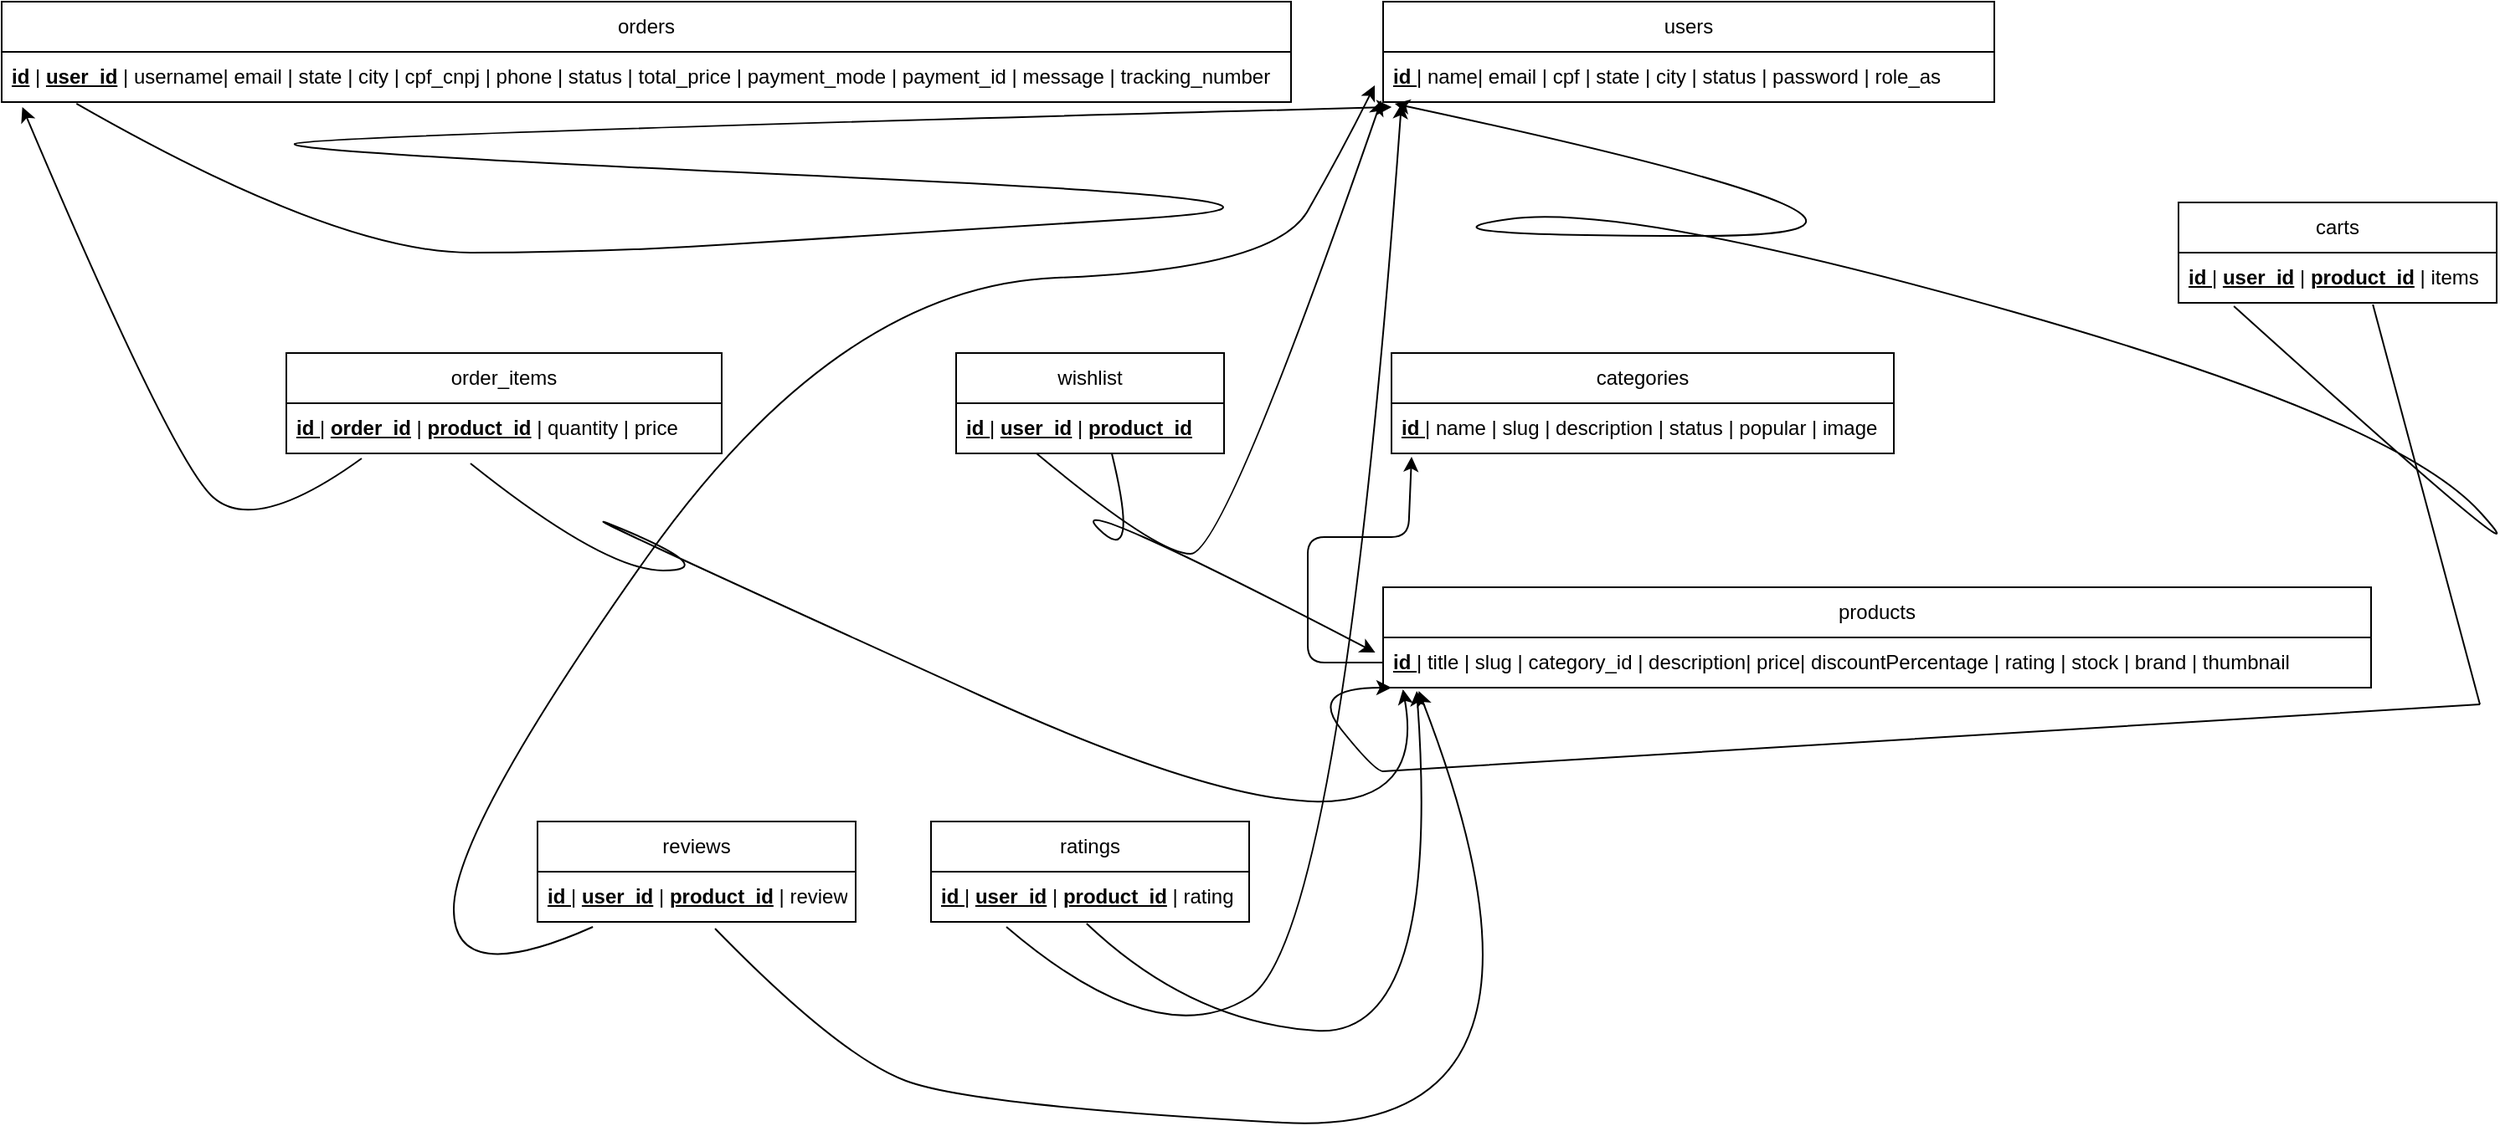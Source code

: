 <mxfile>
    <diagram id="UfsstzjUD8eeDXmjN6Fe" name="Page-1">
        <mxGraphModel dx="2236" dy="1887" grid="1" gridSize="10" guides="1" tooltips="1" connect="1" arrows="1" fold="1" page="1" pageScale="1" pageWidth="850" pageHeight="1100" math="0" shadow="0">
            <root>
                <mxCell id="0"/>
                <mxCell id="1" parent="0"/>
                <mxCell id="2" value="categories" style="swimlane;fontStyle=0;childLayout=stackLayout;horizontal=1;startSize=30;horizontalStack=0;resizeParent=1;resizeParentMax=0;resizeLast=0;collapsible=1;marginBottom=0;whiteSpace=wrap;html=1;" vertex="1" parent="1">
                    <mxGeometry x="20" y="70" width="300" height="60" as="geometry"/>
                </mxCell>
                <mxCell id="3" value="&lt;b&gt;&lt;u&gt;id &lt;/u&gt;&lt;/b&gt;| name | slug | description | status | popular | image" style="text;strokeColor=none;fillColor=none;align=left;verticalAlign=middle;spacingLeft=4;spacingRight=4;overflow=hidden;points=[[0,0.5],[1,0.5]];portConstraint=eastwest;rotatable=0;whiteSpace=wrap;html=1;" vertex="1" parent="2">
                    <mxGeometry y="30" width="300" height="30" as="geometry"/>
                </mxCell>
                <mxCell id="7" value="products" style="swimlane;fontStyle=0;childLayout=stackLayout;horizontal=1;startSize=30;horizontalStack=0;resizeParent=1;resizeParentMax=0;resizeLast=0;collapsible=1;marginBottom=0;whiteSpace=wrap;html=1;" vertex="1" parent="1">
                    <mxGeometry x="15" y="210" width="590" height="60" as="geometry"/>
                </mxCell>
                <mxCell id="8" value="&lt;b&gt;&lt;u&gt;id &lt;/u&gt;&lt;/b&gt;| title | slug | category_id | description| price| discountPercentage | rating | stock | brand | thumbnail" style="text;strokeColor=none;fillColor=none;align=left;verticalAlign=middle;spacingLeft=4;spacingRight=4;overflow=hidden;points=[[0,0.5],[1,0.5]];portConstraint=eastwest;rotatable=0;whiteSpace=wrap;html=1;" vertex="1" parent="7">
                    <mxGeometry y="30" width="590" height="30" as="geometry"/>
                </mxCell>
                <mxCell id="10" style="edgeStyle=none;html=1;exitX=0;exitY=0.5;exitDx=0;exitDy=0;entryX=0.04;entryY=1.067;entryDx=0;entryDy=0;entryPerimeter=0;" edge="1" parent="1" source="8" target="3">
                    <mxGeometry relative="1" as="geometry">
                        <mxPoint x="30" y="140" as="targetPoint"/>
                        <Array as="points">
                            <mxPoint x="-30" y="255"/>
                            <mxPoint x="-30" y="180"/>
                            <mxPoint x="30" y="180"/>
                        </Array>
                    </mxGeometry>
                </mxCell>
                <mxCell id="11" value="users" style="swimlane;fontStyle=0;childLayout=stackLayout;horizontal=1;startSize=30;horizontalStack=0;resizeParent=1;resizeParentMax=0;resizeLast=0;collapsible=1;marginBottom=0;whiteSpace=wrap;html=1;" vertex="1" parent="1">
                    <mxGeometry x="15" y="-140" width="365" height="60" as="geometry"/>
                </mxCell>
                <mxCell id="12" value="&lt;b&gt;&lt;u&gt;id &lt;/u&gt;&lt;/b&gt;| name| email | cpf | state | city | status | password | role_as" style="text;strokeColor=none;fillColor=none;align=left;verticalAlign=middle;spacingLeft=4;spacingRight=4;overflow=hidden;points=[[0,0.5],[1,0.5]];portConstraint=eastwest;rotatable=0;whiteSpace=wrap;html=1;" vertex="1" parent="11">
                    <mxGeometry y="30" width="365" height="30" as="geometry"/>
                </mxCell>
                <mxCell id="13" value="carts" style="swimlane;fontStyle=0;childLayout=stackLayout;horizontal=1;startSize=30;horizontalStack=0;resizeParent=1;resizeParentMax=0;resizeLast=0;collapsible=1;marginBottom=0;whiteSpace=wrap;html=1;" vertex="1" parent="1">
                    <mxGeometry x="490" y="-20" width="190" height="60" as="geometry"/>
                </mxCell>
                <mxCell id="14" value="&lt;b&gt;&lt;u&gt;id &lt;/u&gt;&lt;/b&gt;| &lt;b&gt;&lt;u&gt;user_id&lt;/u&gt;&lt;/b&gt; | &lt;b&gt;&lt;u&gt;product_id&lt;/u&gt;&lt;/b&gt; | items" style="text;strokeColor=none;fillColor=none;align=left;verticalAlign=middle;spacingLeft=4;spacingRight=4;overflow=hidden;points=[[0,0.5],[1,0.5]];portConstraint=eastwest;rotatable=0;whiteSpace=wrap;html=1;" vertex="1" parent="13">
                    <mxGeometry y="30" width="190" height="30" as="geometry"/>
                </mxCell>
                <mxCell id="15" value="" style="endArrow=none;html=1;entryX=0.611;entryY=1.033;entryDx=0;entryDy=0;entryPerimeter=0;" edge="1" parent="1" target="14">
                    <mxGeometry width="50" height="50" relative="1" as="geometry">
                        <mxPoint x="670" y="280" as="sourcePoint"/>
                        <mxPoint x="800" y="130" as="targetPoint"/>
                    </mxGeometry>
                </mxCell>
                <mxCell id="17" value="" style="curved=1;endArrow=classic;html=1;" edge="1" parent="1">
                    <mxGeometry width="50" height="50" relative="1" as="geometry">
                        <mxPoint x="670" y="280" as="sourcePoint"/>
                        <mxPoint x="20" y="270" as="targetPoint"/>
                        <Array as="points">
                            <mxPoint x="20" y="320"/>
                            <mxPoint x="10" y="320"/>
                            <mxPoint x="-30" y="270"/>
                        </Array>
                    </mxGeometry>
                </mxCell>
                <mxCell id="18" value="" style="curved=1;endArrow=classic;html=1;exitX=0.174;exitY=1.067;exitDx=0;exitDy=0;exitPerimeter=0;entryX=0.019;entryY=1.033;entryDx=0;entryDy=0;entryPerimeter=0;" edge="1" parent="1" source="14" target="12">
                    <mxGeometry width="50" height="50" relative="1" as="geometry">
                        <mxPoint x="720" y="170" as="sourcePoint"/>
                        <mxPoint x="40" y="-50" as="targetPoint"/>
                        <Array as="points">
                            <mxPoint x="720" y="220"/>
                            <mxPoint x="620" y="110"/>
                            <mxPoint x="160" y="-20"/>
                            <mxPoint x="20"/>
                            <mxPoint x="390"/>
                        </Array>
                    </mxGeometry>
                </mxCell>
                <mxCell id="23" value="orders" style="swimlane;fontStyle=0;childLayout=stackLayout;horizontal=1;startSize=30;horizontalStack=0;resizeParent=1;resizeParentMax=0;resizeLast=0;collapsible=1;marginBottom=0;whiteSpace=wrap;html=1;" vertex="1" parent="1">
                    <mxGeometry x="-810" y="-140" width="770" height="60" as="geometry"/>
                </mxCell>
                <mxCell id="24" value="&lt;b&gt;&lt;u&gt;id&lt;/u&gt;&lt;/b&gt;&amp;nbsp;| &lt;b&gt;&lt;u&gt;user_id&lt;/u&gt;&lt;/b&gt; | username| email | state | city | cpf_cnpj | phone | status | total_price | payment_mode | payment_id | message | tracking_number" style="text;strokeColor=none;fillColor=none;align=left;verticalAlign=middle;spacingLeft=4;spacingRight=4;overflow=hidden;points=[[0,0.5],[1,0.5]];portConstraint=eastwest;rotatable=0;whiteSpace=wrap;html=1;" vertex="1" parent="23">
                    <mxGeometry y="30" width="770" height="30" as="geometry"/>
                </mxCell>
                <mxCell id="25" value="" style="curved=1;endArrow=classic;html=1;exitX=0.058;exitY=1.033;exitDx=0;exitDy=0;exitPerimeter=0;entryX=0.014;entryY=1.1;entryDx=0;entryDy=0;entryPerimeter=0;" edge="1" parent="1" source="24" target="12">
                    <mxGeometry width="50" height="50" relative="1" as="geometry">
                        <mxPoint x="-660" y="10" as="sourcePoint"/>
                        <mxPoint x="-70" y="-60" as="targetPoint"/>
                        <Array as="points">
                            <mxPoint x="-610" y="10"/>
                            <mxPoint x="-450" y="10"/>
                            <mxPoint x="-300"/>
                            <mxPoint x="30" y="-20"/>
                            <mxPoint x="-640" y="-50"/>
                            <mxPoint x="-630" y="-60"/>
                        </Array>
                    </mxGeometry>
                </mxCell>
                <mxCell id="26" value="order_items" style="swimlane;fontStyle=0;childLayout=stackLayout;horizontal=1;startSize=30;horizontalStack=0;resizeParent=1;resizeParentMax=0;resizeLast=0;collapsible=1;marginBottom=0;whiteSpace=wrap;html=1;" vertex="1" parent="1">
                    <mxGeometry x="-640" y="70" width="260" height="60" as="geometry"/>
                </mxCell>
                <mxCell id="27" value="&lt;b&gt;&lt;u&gt;id &lt;/u&gt;&lt;/b&gt;| &lt;u&gt;&lt;b&gt;order_id&lt;/b&gt;&lt;/u&gt; | &lt;b&gt;&lt;u&gt;product_id&lt;/u&gt;&lt;/b&gt; | quantity | price&amp;nbsp;" style="text;strokeColor=none;fillColor=none;align=left;verticalAlign=middle;spacingLeft=4;spacingRight=4;overflow=hidden;points=[[0,0.5],[1,0.5]];portConstraint=eastwest;rotatable=0;whiteSpace=wrap;html=1;" vertex="1" parent="26">
                    <mxGeometry y="30" width="260" height="30" as="geometry"/>
                </mxCell>
                <mxCell id="28" value="" style="curved=1;endArrow=classic;html=1;exitX=0.173;exitY=1.1;exitDx=0;exitDy=0;exitPerimeter=0;entryX=0.016;entryY=1.1;entryDx=0;entryDy=0;entryPerimeter=0;" edge="1" parent="1" source="27" target="24">
                    <mxGeometry width="50" height="50" relative="1" as="geometry">
                        <mxPoint x="-600" y="180" as="sourcePoint"/>
                        <mxPoint x="-660" y="130" as="targetPoint"/>
                        <Array as="points">
                            <mxPoint x="-660" y="180"/>
                            <mxPoint x="-710" y="130"/>
                        </Array>
                    </mxGeometry>
                </mxCell>
                <mxCell id="29" value="" style="curved=1;endArrow=classic;html=1;exitX=0.423;exitY=1.2;exitDx=0;exitDy=0;exitPerimeter=0;entryX=0.02;entryY=1.033;entryDx=0;entryDy=0;entryPerimeter=0;" edge="1" parent="1" source="27" target="8">
                    <mxGeometry width="50" height="50" relative="1" as="geometry">
                        <mxPoint x="-500" y="200" as="sourcePoint"/>
                        <mxPoint x="60" y="350" as="targetPoint"/>
                        <Array as="points">
                            <mxPoint x="-450" y="200"/>
                            <mxPoint x="-380" y="200"/>
                            <mxPoint x="-500" y="150"/>
                            <mxPoint x="50" y="400"/>
                        </Array>
                    </mxGeometry>
                </mxCell>
                <mxCell id="30" value="wishlist" style="swimlane;fontStyle=0;childLayout=stackLayout;horizontal=1;startSize=30;horizontalStack=0;resizeParent=1;resizeParentMax=0;resizeLast=0;collapsible=1;marginBottom=0;whiteSpace=wrap;html=1;" vertex="1" parent="1">
                    <mxGeometry x="-240" y="70" width="160" height="60" as="geometry"/>
                </mxCell>
                <mxCell id="31" value="&lt;b&gt;&lt;u&gt;id &lt;/u&gt;&lt;/b&gt;| &lt;b&gt;&lt;u&gt;user_id&lt;/u&gt;&lt;/b&gt; | &lt;b&gt;&lt;u&gt;product_id&lt;/u&gt;&lt;/b&gt;" style="text;strokeColor=none;fillColor=none;align=left;verticalAlign=middle;spacingLeft=4;spacingRight=4;overflow=hidden;points=[[0,0.5],[1,0.5]];portConstraint=eastwest;rotatable=0;whiteSpace=wrap;html=1;" vertex="1" parent="30">
                    <mxGeometry y="30" width="160" height="30" as="geometry"/>
                </mxCell>
                <mxCell id="33" value="" style="curved=1;endArrow=classic;html=1;exitX=0.3;exitY=1;exitDx=0;exitDy=0;exitPerimeter=0;entryX=-0.003;entryY=0.967;entryDx=0;entryDy=0;entryPerimeter=0;" edge="1" parent="1" source="31" target="12">
                    <mxGeometry width="50" height="50" relative="1" as="geometry">
                        <mxPoint x="-170" y="190" as="sourcePoint"/>
                        <mxPoint x="-120" y="140" as="targetPoint"/>
                        <Array as="points">
                            <mxPoint x="-120" y="190"/>
                            <mxPoint x="-80" y="190"/>
                        </Array>
                    </mxGeometry>
                </mxCell>
                <mxCell id="34" value="" style="curved=1;endArrow=classic;html=1;exitX=0.581;exitY=1;exitDx=0;exitDy=0;exitPerimeter=0;entryX=-0.008;entryY=0.3;entryDx=0;entryDy=0;entryPerimeter=0;" edge="1" parent="1" source="31" target="8">
                    <mxGeometry width="50" height="50" relative="1" as="geometry">
                        <mxPoint x="-180" y="200" as="sourcePoint"/>
                        <mxPoint x="-130" y="150" as="targetPoint"/>
                        <Array as="points">
                            <mxPoint x="-130" y="200"/>
                            <mxPoint x="-180" y="150"/>
                        </Array>
                    </mxGeometry>
                </mxCell>
                <mxCell id="35" value="ratings" style="swimlane;fontStyle=0;childLayout=stackLayout;horizontal=1;startSize=30;horizontalStack=0;resizeParent=1;resizeParentMax=0;resizeLast=0;collapsible=1;marginBottom=0;whiteSpace=wrap;html=1;" vertex="1" parent="1">
                    <mxGeometry x="-255" y="350" width="190" height="60" as="geometry"/>
                </mxCell>
                <mxCell id="36" value="&lt;b&gt;&lt;u&gt;id &lt;/u&gt;&lt;/b&gt;| &lt;b&gt;&lt;u&gt;user_id&lt;/u&gt;&lt;/b&gt; | &lt;b&gt;&lt;u&gt;product_id&lt;/u&gt;&lt;/b&gt; | rating" style="text;strokeColor=none;fillColor=none;align=left;verticalAlign=middle;spacingLeft=4;spacingRight=4;overflow=hidden;points=[[0,0.5],[1,0.5]];portConstraint=eastwest;rotatable=0;whiteSpace=wrap;html=1;" vertex="1" parent="35">
                    <mxGeometry y="30" width="190" height="30" as="geometry"/>
                </mxCell>
                <mxCell id="37" value="reviews" style="swimlane;fontStyle=0;childLayout=stackLayout;horizontal=1;startSize=30;horizontalStack=0;resizeParent=1;resizeParentMax=0;resizeLast=0;collapsible=1;marginBottom=0;whiteSpace=wrap;html=1;" vertex="1" parent="1">
                    <mxGeometry x="-490" y="350" width="190" height="60" as="geometry"/>
                </mxCell>
                <mxCell id="38" value="&lt;b&gt;&lt;u&gt;id &lt;/u&gt;&lt;/b&gt;| &lt;b&gt;&lt;u&gt;user_id&lt;/u&gt;&lt;/b&gt; | &lt;b&gt;&lt;u&gt;product_id&lt;/u&gt;&lt;/b&gt; | review" style="text;strokeColor=none;fillColor=none;align=left;verticalAlign=middle;spacingLeft=4;spacingRight=4;overflow=hidden;points=[[0,0.5],[1,0.5]];portConstraint=eastwest;rotatable=0;whiteSpace=wrap;html=1;" vertex="1" parent="37">
                    <mxGeometry y="30" width="190" height="30" as="geometry"/>
                </mxCell>
                <mxCell id="39" value="" style="curved=1;endArrow=classic;html=1;exitX=0.237;exitY=1.1;exitDx=0;exitDy=0;exitPerimeter=0;entryX=0.03;entryY=1.033;entryDx=0;entryDy=0;entryPerimeter=0;" edge="1" parent="1" source="36" target="12">
                    <mxGeometry width="50" height="50" relative="1" as="geometry">
                        <mxPoint x="-170" y="490" as="sourcePoint"/>
                        <mxPoint x="-50" y="420" as="targetPoint"/>
                        <Array as="points">
                            <mxPoint x="-120" y="490"/>
                            <mxPoint x="-10" y="420"/>
                        </Array>
                    </mxGeometry>
                </mxCell>
                <mxCell id="40" value="" style="curved=1;endArrow=classic;html=1;exitX=0.489;exitY=1.033;exitDx=0;exitDy=0;exitPerimeter=0;entryX=0.034;entryY=1.067;entryDx=0;entryDy=0;entryPerimeter=0;" edge="1" parent="1" source="36" target="8">
                    <mxGeometry width="50" height="50" relative="1" as="geometry">
                        <mxPoint x="-150" y="470" as="sourcePoint"/>
                        <mxPoint x="210" y="440" as="targetPoint"/>
                        <Array as="points">
                            <mxPoint x="-100" y="470"/>
                            <mxPoint x="50" y="480"/>
                        </Array>
                    </mxGeometry>
                </mxCell>
                <mxCell id="42" value="" style="curved=1;endArrow=classic;html=1;exitX=0.558;exitY=1.133;exitDx=0;exitDy=0;exitPerimeter=0;entryX=0.036;entryY=1.067;entryDx=0;entryDy=0;entryPerimeter=0;" edge="1" parent="1" source="38" target="8">
                    <mxGeometry width="50" height="50" relative="1" as="geometry">
                        <mxPoint x="-360" y="490" as="sourcePoint"/>
                        <mxPoint x="-310" y="440" as="targetPoint"/>
                        <Array as="points">
                            <mxPoint x="-310" y="490"/>
                            <mxPoint x="-230" y="520"/>
                            <mxPoint x="140" y="540"/>
                        </Array>
                    </mxGeometry>
                </mxCell>
                <mxCell id="43" value="" style="curved=1;endArrow=classic;html=1;exitX=0.174;exitY=1.1;exitDx=0;exitDy=0;exitPerimeter=0;" edge="1" parent="1" source="38">
                    <mxGeometry width="50" height="50" relative="1" as="geometry">
                        <mxPoint x="-540" y="405" as="sourcePoint"/>
                        <mxPoint x="10" y="-90" as="targetPoint"/>
                        <Array as="points">
                            <mxPoint x="-540" y="450"/>
                            <mxPoint x="-540" y="355"/>
                            <mxPoint x="-310" y="30"/>
                            <mxPoint x="-50" y="20"/>
                            <mxPoint x="-10" y="-50"/>
                        </Array>
                    </mxGeometry>
                </mxCell>
            </root>
        </mxGraphModel>
    </diagram>
</mxfile>
